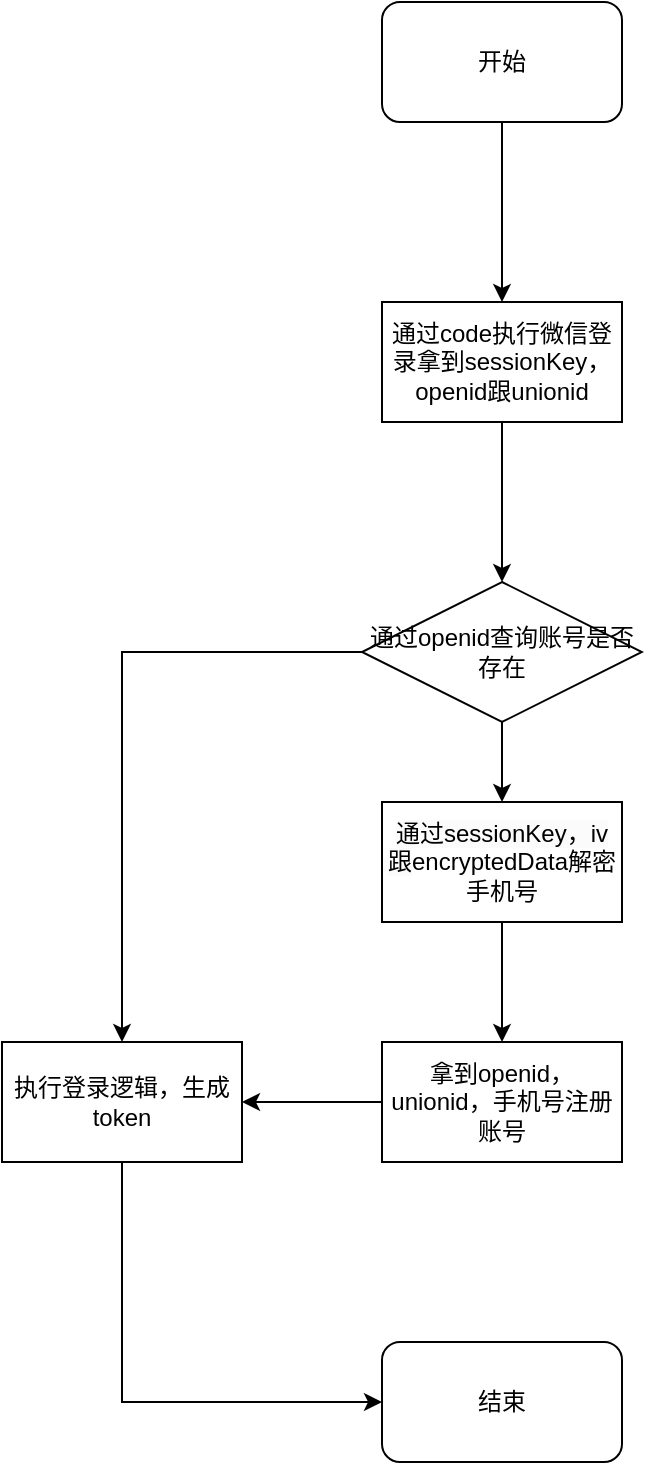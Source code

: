 <mxfile version="22.1.21" type="github">
  <diagram name="第 1 页" id="bTr3gHhxMENDJdMQMo-L">
    <mxGraphModel dx="1837" dy="783" grid="1" gridSize="10" guides="1" tooltips="1" connect="1" arrows="1" fold="1" page="1" pageScale="1" pageWidth="827" pageHeight="1169" math="0" shadow="0">
      <root>
        <mxCell id="0" />
        <mxCell id="1" parent="0" />
        <mxCell id="KrZKUn2tXCHzFmY9HLOA-8" style="edgeStyle=orthogonalEdgeStyle;rounded=0;orthogonalLoop=1;jettySize=auto;html=1;entryX=0.5;entryY=0;entryDx=0;entryDy=0;" edge="1" parent="1" source="KrZKUn2tXCHzFmY9HLOA-1" target="KrZKUn2tXCHzFmY9HLOA-2">
          <mxGeometry relative="1" as="geometry" />
        </mxCell>
        <mxCell id="KrZKUn2tXCHzFmY9HLOA-1" value="开始" style="rounded=1;whiteSpace=wrap;html=1;" vertex="1" parent="1">
          <mxGeometry x="360" y="50" width="120" height="60" as="geometry" />
        </mxCell>
        <mxCell id="KrZKUn2tXCHzFmY9HLOA-17" style="edgeStyle=orthogonalEdgeStyle;rounded=0;orthogonalLoop=1;jettySize=auto;html=1;exitX=0.5;exitY=1;exitDx=0;exitDy=0;entryX=0.5;entryY=0;entryDx=0;entryDy=0;" edge="1" parent="1" source="KrZKUn2tXCHzFmY9HLOA-2" target="KrZKUn2tXCHzFmY9HLOA-5">
          <mxGeometry relative="1" as="geometry" />
        </mxCell>
        <mxCell id="KrZKUn2tXCHzFmY9HLOA-2" value="通过code执行微信登录拿到sessionKey，openid跟unionid" style="rounded=0;whiteSpace=wrap;html=1;" vertex="1" parent="1">
          <mxGeometry x="360" y="200" width="120" height="60" as="geometry" />
        </mxCell>
        <mxCell id="KrZKUn2tXCHzFmY9HLOA-14" style="edgeStyle=orthogonalEdgeStyle;rounded=0;orthogonalLoop=1;jettySize=auto;html=1;exitX=0.5;exitY=1;exitDx=0;exitDy=0;" edge="1" parent="1" source="KrZKUn2tXCHzFmY9HLOA-4">
          <mxGeometry relative="1" as="geometry">
            <mxPoint x="420" y="570" as="targetPoint" />
          </mxGeometry>
        </mxCell>
        <mxCell id="KrZKUn2tXCHzFmY9HLOA-4" value="&lt;span style=&quot;color: rgb(0, 0, 0); font-family: Helvetica; font-size: 12px; font-style: normal; font-variant-ligatures: normal; font-variant-caps: normal; font-weight: 400; letter-spacing: normal; orphans: 2; text-align: center; text-indent: 0px; text-transform: none; widows: 2; word-spacing: 0px; -webkit-text-stroke-width: 0px; background-color: rgb(251, 251, 251); text-decoration-thickness: initial; text-decoration-style: initial; text-decoration-color: initial; float: none; display: inline !important;&quot;&gt;通过sessionKey，iv跟&lt;/span&gt;encryptedData解密手机号" style="rounded=0;whiteSpace=wrap;html=1;" vertex="1" parent="1">
          <mxGeometry x="360" y="450" width="120" height="60" as="geometry" />
        </mxCell>
        <mxCell id="KrZKUn2tXCHzFmY9HLOA-12" style="edgeStyle=orthogonalEdgeStyle;rounded=0;orthogonalLoop=1;jettySize=auto;html=1;exitX=0;exitY=0.5;exitDx=0;exitDy=0;entryX=0.5;entryY=0;entryDx=0;entryDy=0;" edge="1" parent="1" source="KrZKUn2tXCHzFmY9HLOA-5" target="KrZKUn2tXCHzFmY9HLOA-11">
          <mxGeometry relative="1" as="geometry" />
        </mxCell>
        <mxCell id="KrZKUn2tXCHzFmY9HLOA-18" style="edgeStyle=orthogonalEdgeStyle;rounded=0;orthogonalLoop=1;jettySize=auto;html=1;exitX=0.5;exitY=1;exitDx=0;exitDy=0;entryX=0.5;entryY=0;entryDx=0;entryDy=0;" edge="1" parent="1" source="KrZKUn2tXCHzFmY9HLOA-5" target="KrZKUn2tXCHzFmY9HLOA-4">
          <mxGeometry relative="1" as="geometry" />
        </mxCell>
        <mxCell id="KrZKUn2tXCHzFmY9HLOA-5" value="通过openid查询账号是否存在" style="rhombus;whiteSpace=wrap;html=1;" vertex="1" parent="1">
          <mxGeometry x="350" y="340" width="140" height="70" as="geometry" />
        </mxCell>
        <mxCell id="KrZKUn2tXCHzFmY9HLOA-7" value="结束" style="rounded=1;whiteSpace=wrap;html=1;" vertex="1" parent="1">
          <mxGeometry x="360" y="720" width="120" height="60" as="geometry" />
        </mxCell>
        <mxCell id="KrZKUn2tXCHzFmY9HLOA-13" style="edgeStyle=orthogonalEdgeStyle;rounded=0;orthogonalLoop=1;jettySize=auto;html=1;exitX=0.5;exitY=1;exitDx=0;exitDy=0;entryX=0;entryY=0.5;entryDx=0;entryDy=0;" edge="1" parent="1" source="KrZKUn2tXCHzFmY9HLOA-11" target="KrZKUn2tXCHzFmY9HLOA-7">
          <mxGeometry relative="1" as="geometry" />
        </mxCell>
        <mxCell id="KrZKUn2tXCHzFmY9HLOA-11" value="执行登录逻辑，生成token" style="rounded=0;whiteSpace=wrap;html=1;" vertex="1" parent="1">
          <mxGeometry x="170" y="570" width="120" height="60" as="geometry" />
        </mxCell>
        <mxCell id="KrZKUn2tXCHzFmY9HLOA-15" value="拿到openid，unionid，手机号注册账号" style="rounded=0;whiteSpace=wrap;html=1;" vertex="1" parent="1">
          <mxGeometry x="360" y="570" width="120" height="60" as="geometry" />
        </mxCell>
        <mxCell id="KrZKUn2tXCHzFmY9HLOA-16" style="edgeStyle=orthogonalEdgeStyle;rounded=0;orthogonalLoop=1;jettySize=auto;html=1;entryX=1;entryY=0.5;entryDx=0;entryDy=0;" edge="1" parent="1" source="KrZKUn2tXCHzFmY9HLOA-15" target="KrZKUn2tXCHzFmY9HLOA-11">
          <mxGeometry relative="1" as="geometry" />
        </mxCell>
      </root>
    </mxGraphModel>
  </diagram>
</mxfile>
